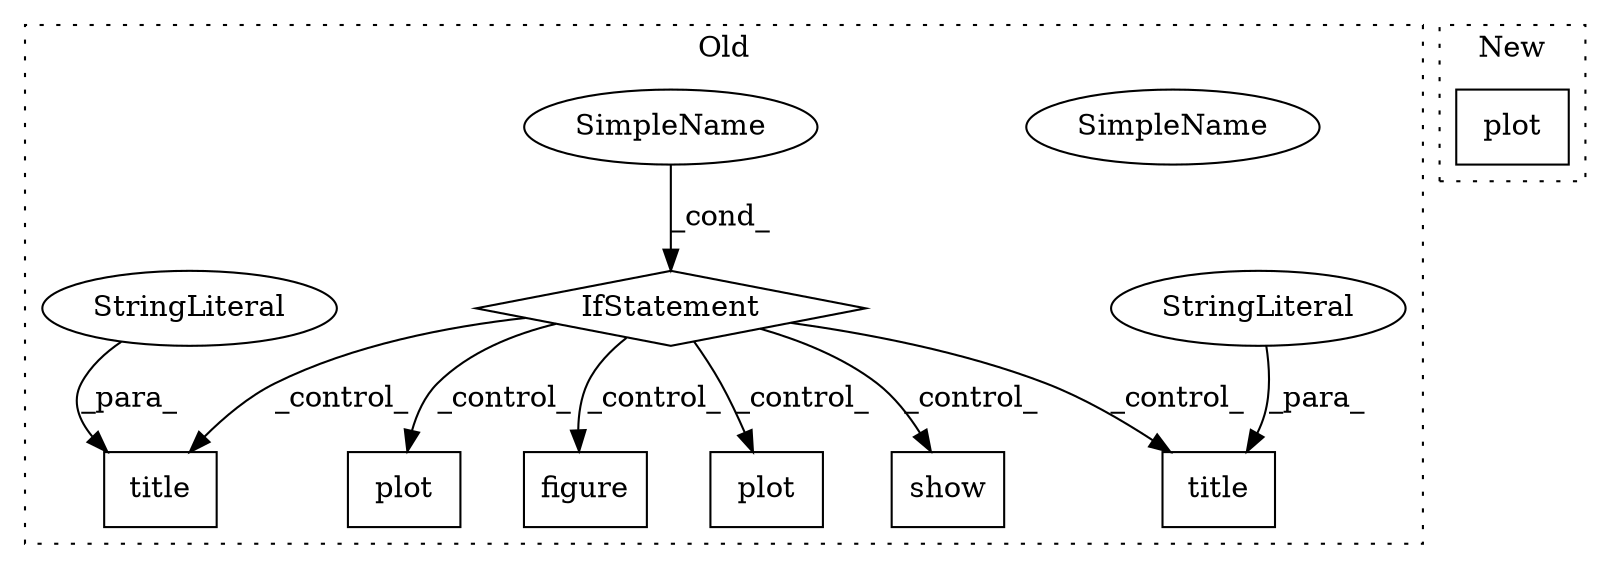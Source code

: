 digraph G {
subgraph cluster0 {
1 [label="title" a="32" s="622,644" l="6,1" shape="box"];
3 [label="StringLiteral" a="45" s="628" l="16" shape="ellipse"];
4 [label="IfStatement" a="25" s="464,472" l="4,2" shape="diamond"];
5 [label="figure" a="32" s="691" l="8" shape="box"];
6 [label="plot" a="32" s="482,613" l="5,1" shape="box"];
7 [label="show" a="32" s="1097" l="6" shape="box"];
8 [label="plot" a="32" s="933,998" l="5,1" shape="box"];
9 [label="SimpleName" a="42" s="468" l="4" shape="ellipse"];
10 [label="title" a="32" s="847,870" l="6,1" shape="box"];
11 [label="StringLiteral" a="45" s="853" l="17" shape="ellipse"];
12 [label="SimpleName" a="42" s="468" l="4" shape="ellipse"];
label = "Old";
style="dotted";
}
subgraph cluster1 {
2 [label="plot" a="32" s="466" l="6" shape="box"];
label = "New";
style="dotted";
}
3 -> 1 [label="_para_"];
4 -> 5 [label="_control_"];
4 -> 6 [label="_control_"];
4 -> 8 [label="_control_"];
4 -> 10 [label="_control_"];
4 -> 1 [label="_control_"];
4 -> 7 [label="_control_"];
11 -> 10 [label="_para_"];
12 -> 4 [label="_cond_"];
}